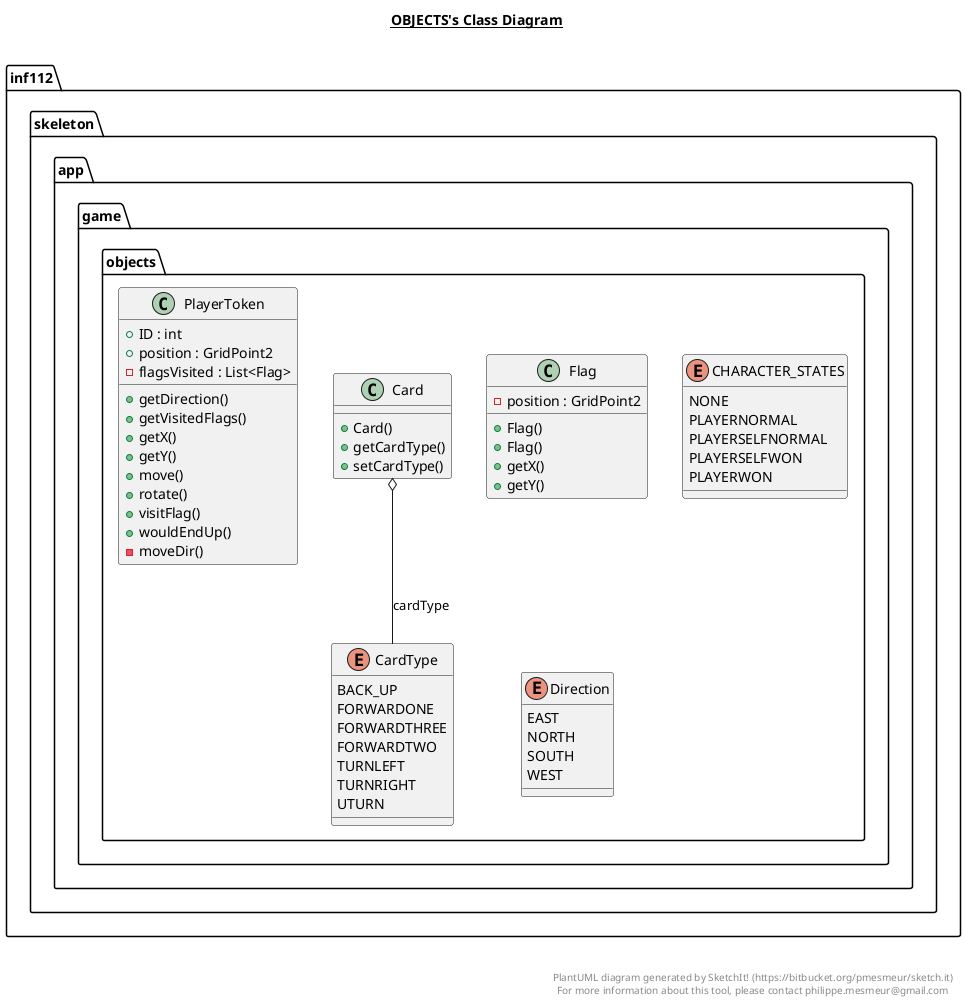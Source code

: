 @startuml

title __OBJECTS's Class Diagram__\n

  namespace inf112.skeleton.app {
    namespace game {
      namespace objects {
        class inf112.skeleton.app.game.objects.Card {
            + Card()
            + getCardType()
            + setCardType()
        }
      }
    }
  }
  

  namespace inf112.skeleton.app {
    namespace game {
      namespace objects {
        enum CardType {
          BACK_UP
          FORWARDONE
          FORWARDTHREE
          FORWARDTWO
          TURNLEFT
          TURNRIGHT
          UTURN
        }
      }
    }
  }
  

  namespace inf112.skeleton.app {
    namespace game {
      namespace objects {
        class inf112.skeleton.app.game.objects.Flag {
            - position : GridPoint2
            + Flag()
            + Flag()
            + getX()
            + getY()
        }
      }
    }
  }
  

  namespace inf112.skeleton.app {
    namespace game {
      namespace objects {
        class inf112.skeleton.app.game.objects.PlayerToken {
            + ID : int
            + position : GridPoint2
            - flagsVisited : List<Flag>
            + getDirection()
            + getVisitedFlags()
            + getX()
            + getY()
            + move()
            + rotate()
            + visitFlag()
            + wouldEndUp()
            - moveDir()
        }
      }
    }
  }
  

  namespace inf112.skeleton.app {
    namespace game {
      namespace objects {
        enum CHARACTER_STATES {
          NONE
          PLAYERNORMAL
          PLAYERSELFNORMAL
          PLAYERSELFWON
          PLAYERWON
        }
      }
    }
  }
  

  namespace inf112.skeleton.app {
    namespace game {
      namespace objects {
        enum Direction {
          EAST
          NORTH
          SOUTH
          WEST
        }
      }
    }
  }
  

  inf112.skeleton.app.game.objects.Card o-- inf112.skeleton.app.game.objects.CardType : cardType
  inf112.skeleton.app.game.objects.PlayerToken o-- inf112.skeleton.app.game.objects.PlayerToken.CHARACTER_STATES : charState
  inf112.skeleton.app.game.objects.PlayerToken o-- inf112.skeleton.app.game.objects.PlayerToken.Direction : playerDirection
  inf112.skeleton.app.game.objects.PlayerToken +-down- inf112.skeleton.app.game.objects.PlayerToken.CHARACTER_STATES
  inf112.skeleton.app.game.objects.PlayerToken +-down- inf112.skeleton.app.game.objects.PlayerToken.Direction


right footer


PlantUML diagram generated by SketchIt! (https://bitbucket.org/pmesmeur/sketch.it)
For more information about this tool, please contact philippe.mesmeur@gmail.com
endfooter

@enduml
